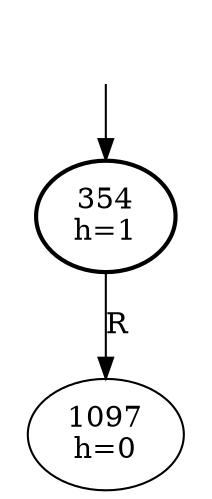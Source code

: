digraph
 {
	Dummy [style=invis];
	Dummy -> 354;
	354 [penwidth=2];

	
      354 [label="354\nh=1"];

      354 -> 1097 [label="R"];
      1097 [label="1097\nh=0"];

}